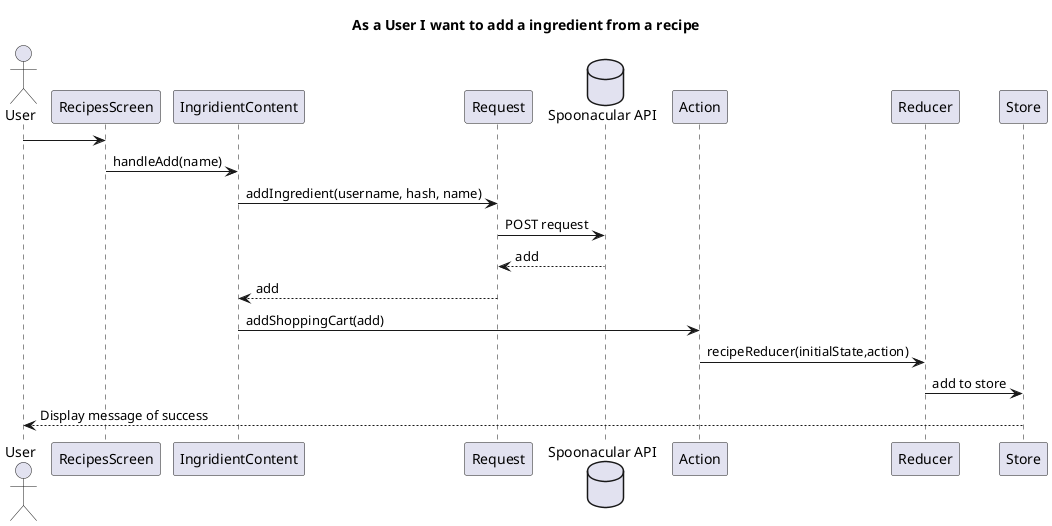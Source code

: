 @startuml
actor User as User
title As a User I want to add a ingredient from a recipe

actor User as User
participant "RecipesScreen" as Screen
participant "IngridientContent" as IC
participant "Request" as Request
database "Spoonacular API" as Server
participant "Action" as AR
participant "Reducer" as RD
participant "Store" as Store

User->Screen:
Screen->IC:handleAdd(name)
IC->Request:addIngredient(username, hash, name)
Request->Server:POST request
Server-->Request:add
Request-->IC:add
IC->AR:addShoppingCart(add)
AR->RD:recipeReducer(initialState,action)
RD->Store:add to store
Store-->User:Display message of success

@enduml

